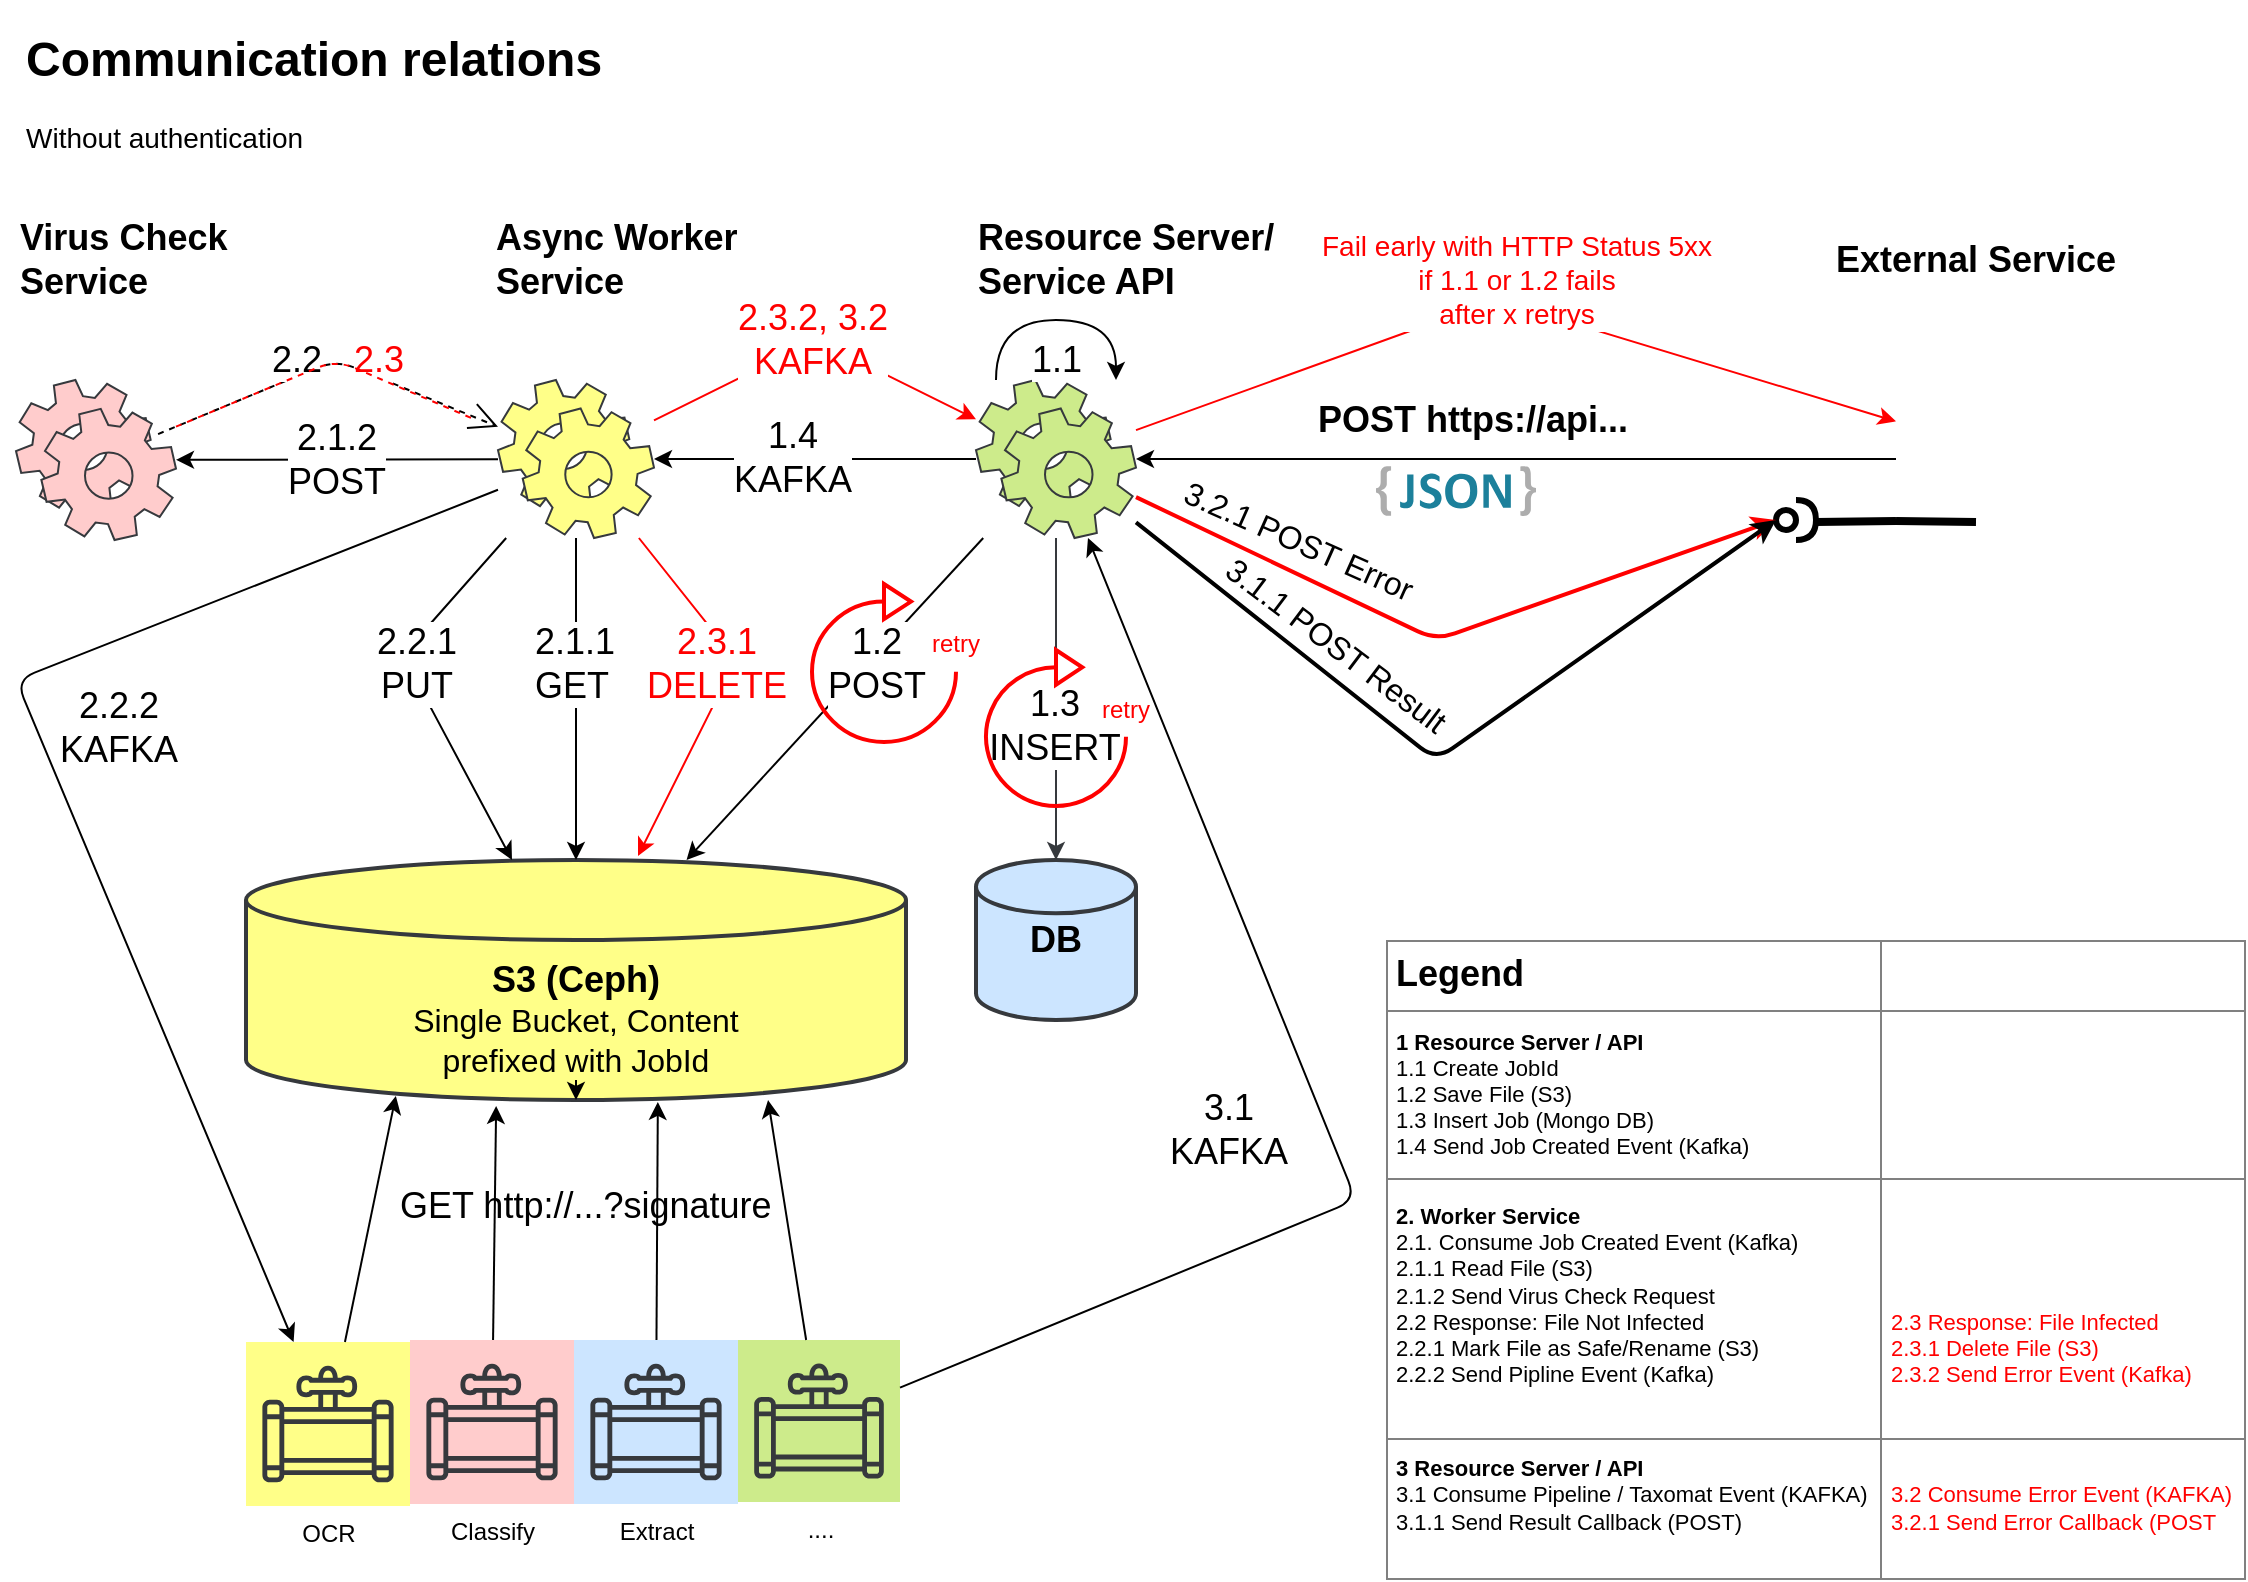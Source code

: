 <mxfile version="10.5.2" type="github"><diagram id="pUsWc8YfUP9eLvIAo4VV" name="Page-1"><mxGraphModel dx="1394" dy="867" grid="1" gridSize="10" guides="1" tooltips="1" connect="1" arrows="1" fold="1" page="1" pageScale="1" pageWidth="1169" pageHeight="827" math="0" shadow="0"><root><mxCell id="0"/><mxCell id="1" parent="0"/><mxCell id="aPzIEfLkQZ5ulvz9iJ0U-7" value="&lt;font style=&quot;font-size: 18px&quot;&gt;&lt;b&gt;DB&lt;/b&gt;&lt;/font&gt;" style="strokeWidth=2;html=1;shape=mxgraph.flowchart.database;whiteSpace=wrap;fillColor=#cce5ff;strokeColor=#36393d;" parent="1" vertex="1"><mxGeometry x="520" y="440" width="80" height="80" as="geometry"/></mxCell><mxCell id="aPzIEfLkQZ5ulvz9iJ0U-41" value="" style="shape=image;html=1;verticalAlign=top;verticalLabelPosition=bottom;labelBackgroundColor=#ffffff;imageAspect=0;aspect=fixed;image=https://cdn2.iconfinder.com/data/icons/picol-vector/32/server-128.png;imageBackground=none;" parent="1" vertex="1"><mxGeometry x="980" y="177.5" width="124" height="124" as="geometry"/></mxCell><mxCell id="aPzIEfLkQZ5ulvz9iJ0U-44" value="" style="shape=mxgraph.bpmn.service_task;html=1;outlineConnect=0;fillColor=#ffcccc;strokeColor=#36393d;" parent="1" vertex="1"><mxGeometry x="40" y="200" width="80" height="80" as="geometry"/></mxCell><mxCell id="aPzIEfLkQZ5ulvz9iJ0U-45" value="&lt;font style=&quot;font-size: 18px&quot;&gt;&lt;b&gt;S3 (Ceph)&lt;br&gt;&lt;/b&gt;&lt;/font&gt;" style="strokeWidth=2;html=1;shape=mxgraph.flowchart.database;whiteSpace=wrap;fillColor=#ffff88;strokeColor=#36393d;" parent="1" vertex="1"><mxGeometry x="155" y="440" width="330" height="120" as="geometry"/></mxCell><mxCell id="aPzIEfLkQZ5ulvz9iJ0U-47" value="" style="shape=mxgraph.bpmn.service_task;html=1;outlineConnect=0;fillColor=#cdeb8b;strokeColor=#36393d;gradientColor=none;" parent="1" vertex="1"><mxGeometry x="520" y="200" width="80" height="79" as="geometry"/></mxCell><mxCell id="aPzIEfLkQZ5ulvz9iJ0U-48" value="" style="shape=mxgraph.bpmn.service_task;html=1;outlineConnect=0;fillColor=#ffff88;strokeColor=#36393d;" parent="1" vertex="1"><mxGeometry x="281" y="200" width="78" height="79" as="geometry"/></mxCell><mxCell id="aPzIEfLkQZ5ulvz9iJ0U-14" value="OCR" style="outlineConnect=0;gradientDirection=north;dashed=0;verticalLabelPosition=bottom;verticalAlign=top;align=center;html=1;fontSize=12;fontStyle=0;aspect=fixed;shape=mxgraph.aws4.resourceIcon;resIcon=mxgraph.aws4.data_pipeline;fillColor=#ffff88;strokeColor=#36393d;" parent="1" vertex="1"><mxGeometry x="155" y="681" width="82" height="82" as="geometry"/></mxCell><mxCell id="aPzIEfLkQZ5ulvz9iJ0U-15" value="Classify" style="outlineConnect=0;gradientDirection=north;fillColor=#ffcccc;strokeColor=#36393d;dashed=0;verticalLabelPosition=bottom;verticalAlign=top;align=center;html=1;fontSize=12;fontStyle=0;aspect=fixed;shape=mxgraph.aws4.resourceIcon;resIcon=mxgraph.aws4.data_pipeline;" parent="1" vertex="1"><mxGeometry x="237" y="680" width="82" height="82" as="geometry"/></mxCell><mxCell id="aPzIEfLkQZ5ulvz9iJ0U-29" value="Extract" style="outlineConnect=0;gradientDirection=north;fillColor=#cce5ff;strokeColor=#36393d;dashed=0;verticalLabelPosition=bottom;verticalAlign=top;align=center;html=1;fontSize=12;fontStyle=0;aspect=fixed;shape=mxgraph.aws4.resourceIcon;resIcon=mxgraph.aws4.data_pipeline;" parent="1" vertex="1"><mxGeometry x="319" y="680" width="82" height="82" as="geometry"/></mxCell><mxCell id="aPzIEfLkQZ5ulvz9iJ0U-33" value="...." style="outlineConnect=0;gradientDirection=north;fillColor=#cdeb8b;strokeColor=#36393d;dashed=0;verticalLabelPosition=bottom;verticalAlign=top;align=center;html=1;fontSize=12;fontStyle=0;aspect=fixed;shape=mxgraph.aws4.resourceIcon;resIcon=mxgraph.aws4.data_pipeline;" parent="1" vertex="1"><mxGeometry x="401" y="680" width="81" height="81" as="geometry"/></mxCell><mxCell id="aPzIEfLkQZ5ulvz9iJ0U-58" value="" style="endArrow=classic;html=1;" parent="1" source="aPzIEfLkQZ5ulvz9iJ0U-41" target="aPzIEfLkQZ5ulvz9iJ0U-47" edge="1"><mxGeometry width="50" height="50" relative="1" as="geometry"><mxPoint x="740" y="400" as="sourcePoint"/><mxPoint x="790" y="350" as="targetPoint"/></mxGeometry></mxCell><mxCell id="aPzIEfLkQZ5ulvz9iJ0U-74" value="&lt;b&gt;&lt;font style=&quot;font-size: 18px&quot;&gt;POST https://api...&lt;/font&gt;&lt;/b&gt;" style="text;html=1;resizable=0;points=[];align=center;verticalAlign=middle;labelBackgroundColor=#ffffff;" parent="aPzIEfLkQZ5ulvz9iJ0U-58" vertex="1" connectable="0"><mxGeometry x="0.25" relative="1" as="geometry"><mxPoint x="25" y="-19.5" as="offset"/></mxGeometry></mxCell><mxCell id="aPzIEfLkQZ5ulvz9iJ0U-59" value="" style="endArrow=classic;html=1;fillColor=#cdeb8b;strokeColor=#36393d;comic=0;shadow=0;labelBackgroundColor=none;" parent="1" source="aPzIEfLkQZ5ulvz9iJ0U-47" target="aPzIEfLkQZ5ulvz9iJ0U-7" edge="1"><mxGeometry width="50" height="50" relative="1" as="geometry"><mxPoint x="630" y="380" as="sourcePoint"/><mxPoint x="680" y="330" as="targetPoint"/></mxGeometry></mxCell><mxCell id="aPzIEfLkQZ5ulvz9iJ0U-75" value="&lt;font style=&quot;font-size: 18px&quot;&gt;1.3&lt;br&gt;INSERT&lt;br&gt;&lt;/font&gt;" style="text;html=1;resizable=0;points=[];align=center;verticalAlign=middle;labelBackgroundColor=#ffffff;" parent="aPzIEfLkQZ5ulvz9iJ0U-59" vertex="1" connectable="0"><mxGeometry x="0.168" y="-1" relative="1" as="geometry"><mxPoint as="offset"/></mxGeometry></mxCell><mxCell id="aPzIEfLkQZ5ulvz9iJ0U-60" value="" style="endArrow=classic;html=1;" parent="1" source="aPzIEfLkQZ5ulvz9iJ0U-47" target="aPzIEfLkQZ5ulvz9iJ0U-45" edge="1"><mxGeometry width="50" height="50" relative="1" as="geometry"><mxPoint x="400" y="370" as="sourcePoint"/><mxPoint x="450" y="320" as="targetPoint"/></mxGeometry></mxCell><mxCell id="aPzIEfLkQZ5ulvz9iJ0U-77" value="&lt;font style=&quot;font-size: 18px&quot;&gt;1.2&lt;br&gt;POST&lt;br&gt;&lt;/font&gt;" style="text;html=1;resizable=0;points=[];align=center;verticalAlign=middle;labelBackgroundColor=#ffffff;" parent="aPzIEfLkQZ5ulvz9iJ0U-60" vertex="1" connectable="0"><mxGeometry x="-0.317" y="1" relative="1" as="geometry"><mxPoint x="-3.5" y="6.5" as="offset"/></mxGeometry></mxCell><mxCell id="aPzIEfLkQZ5ulvz9iJ0U-61" value="" style="endArrow=classic;html=1;" parent="1" source="aPzIEfLkQZ5ulvz9iJ0U-47" target="aPzIEfLkQZ5ulvz9iJ0U-48" edge="1"><mxGeometry width="50" height="50" relative="1" as="geometry"><mxPoint x="430" y="260" as="sourcePoint"/><mxPoint x="480" y="210" as="targetPoint"/></mxGeometry></mxCell><mxCell id="aPzIEfLkQZ5ulvz9iJ0U-78" value="&lt;font style=&quot;font-size: 18px&quot;&gt;1.4&lt;br&gt;KAFKA&lt;br&gt;&lt;/font&gt;" style="text;html=1;resizable=0;points=[];align=center;verticalAlign=middle;labelBackgroundColor=#ffffff;" parent="aPzIEfLkQZ5ulvz9iJ0U-61" vertex="1" connectable="0"><mxGeometry x="0.143" y="2" relative="1" as="geometry"><mxPoint y="-3" as="offset"/></mxGeometry></mxCell><mxCell id="aPzIEfLkQZ5ulvz9iJ0U-62" value="&lt;table border=&quot;1&quot; width=&quot;100%&quot; cellpadding=&quot;4&quot; style=&quot;width: 100% ; height: 100% ; border-collapse: collapse ; font-size: 11px&quot;&gt;&lt;tbody&gt;&lt;tr&gt;&lt;th align=&quot;center&quot; style=&quot;text-align: left&quot;&gt;&lt;b&gt;&lt;font style=&quot;font-size: 18px&quot;&gt;Legend&lt;/font&gt;&lt;/b&gt;&lt;/th&gt;&lt;td&gt;&lt;font style=&quot;font-size: 13px&quot;&gt;&lt;br&gt;&lt;/font&gt;&lt;/td&gt;&lt;/tr&gt;&lt;tr&gt;&lt;td align=&quot;center&quot;&gt;&lt;div style=&quot;text-align: left&quot;&gt;&lt;span style=&quot;text-align: left&quot;&gt;&lt;b&gt;&lt;font style=&quot;font-size: 11px&quot;&gt;1 Resource Server / API&lt;/font&gt;&lt;/b&gt;&lt;/span&gt;&lt;/div&gt;&lt;div style=&quot;text-align: left&quot;&gt;&lt;font style=&quot;font-size: 11px&quot;&gt;1.1 Create JobId&lt;/font&gt;&lt;/div&gt;&lt;div style=&quot;text-align: left&quot;&gt;&lt;span&gt;1.2 Save File (S3)&lt;/span&gt;&lt;br&gt;&lt;/div&gt;&lt;div style=&quot;text-align: left&quot;&gt;&lt;font style=&quot;font-size: 11px&quot;&gt;1.3 Insert Job (Mongo DB)&lt;br&gt;&lt;/font&gt;&lt;/div&gt;&lt;div style=&quot;text-align: left&quot;&gt;&lt;font style=&quot;font-size: 11px&quot;&gt;1.4 Send Job Created Event (Kafka)&lt;/font&gt;&lt;/div&gt;&lt;div style=&quot;text-align: left&quot;&gt;&lt;/div&gt;&lt;/td&gt;&lt;td&gt;&lt;font style=&quot;font-size: 11px&quot;&gt;&lt;br&gt;&lt;/font&gt;&lt;/td&gt;&lt;/tr&gt;&lt;tr&gt;&lt;td align=&quot;center&quot;&gt;&lt;div style=&quot;text-align: left&quot;&gt;&lt;font style=&quot;font-size: 11px&quot;&gt;&lt;b&gt;2. Worker Service&lt;/b&gt;&lt;br&gt;&lt;/font&gt;&lt;/div&gt;&lt;div style=&quot;text-align: left&quot;&gt;&lt;font style=&quot;font-size: 11px&quot;&gt;2.1. Consume Job Created Event (Kafka)&lt;/font&gt;&lt;/div&gt;&lt;div style=&quot;text-align: left&quot;&gt;&lt;span&gt;&lt;font style=&quot;font-size: 11px&quot;&gt;2.1.1 Read File (S3)&lt;/font&gt;&lt;/span&gt;&lt;/div&gt;&lt;div style=&quot;text-align: left&quot;&gt;&lt;font style=&quot;font-size: 11px&quot;&gt;2.1.2 Send Virus Check Request&lt;/font&gt;&lt;/div&gt;&lt;div style=&quot;text-align: left&quot;&gt;&lt;font style=&quot;font-size: 11px&quot;&gt;2.2 Response: File Not Infected&lt;/font&gt;&lt;/div&gt;&lt;div style=&quot;text-align: left&quot;&gt;&lt;span&gt;&lt;font style=&quot;font-size: 11px&quot;&gt;2.2.1 Mark File as Safe/Rename (S3)&lt;/font&gt;&lt;/span&gt;&lt;/div&gt;&lt;div style=&quot;text-align: left&quot;&gt;&lt;font style=&quot;font-size: 11px&quot;&gt;2.2.2 Send Pipline Event (Kafka)&lt;/font&gt;&lt;/div&gt;&lt;div style=&quot;text-align: left&quot;&gt;&lt;font style=&quot;font-size: 11px&quot;&gt;&lt;br&gt;&lt;/font&gt;&lt;/div&gt;&lt;/td&gt;&lt;td&gt;&lt;div&gt;&lt;font color=&quot;#ff0000&quot; style=&quot;font-size: 11px&quot;&gt;&lt;br&gt;&lt;/font&gt;&lt;/div&gt;&lt;div&gt;&lt;font color=&quot;#ff0000&quot; style=&quot;font-size: 11px&quot;&gt;&lt;br&gt;&lt;/font&gt;&lt;/div&gt;&lt;div&gt;&lt;font color=&quot;#ff0000&quot; style=&quot;font-size: 11px&quot;&gt;&lt;br&gt;&lt;/font&gt;&lt;/div&gt;&lt;div&gt;&lt;font style=&quot;font-size: 11px&quot;&gt;&lt;span style=&quot;color: rgb(255 , 0 , 0)&quot;&gt;2.3 Response: File Infected&lt;/span&gt;&lt;br&gt;&lt;/font&gt;&lt;/div&gt;&lt;div&gt;&lt;font color=&quot;#ff0000&quot; style=&quot;font-size: 11px&quot;&gt;2.3.1 Delete File (S3)&lt;/font&gt;&lt;/div&gt;&lt;div&gt;&lt;font color=&quot;#ff0000&quot; style=&quot;font-size: 11px&quot;&gt;2.3.2 Send Error Event (Kafka)&lt;/font&gt;&lt;/div&gt;&lt;/td&gt;&lt;/tr&gt;&lt;tr&gt;&lt;td&gt;&lt;div&gt;&lt;b&gt;&lt;font style=&quot;font-size: 11px&quot;&gt;3 Resource Server / API&lt;/font&gt;&lt;/b&gt;&lt;/div&gt;&lt;div&gt;&lt;font style=&quot;font-size: 11px&quot;&gt;3.1 Consume Pipeline / Taxomat Event (KAFKA)&lt;/font&gt;&lt;/div&gt;&lt;div&gt;&lt;font style=&quot;font-size: 11px&quot;&gt;3.1.1 Send Result Callback (POST)&lt;/font&gt;&lt;/div&gt;&lt;div&gt;&lt;font style=&quot;font-size: 11px&quot;&gt;&lt;br&gt;&lt;/font&gt;&lt;/div&gt;&lt;/td&gt;&lt;td&gt;&lt;div&gt;&lt;font style=&quot;font-size: 11px&quot;&gt;&lt;br&gt;&lt;/font&gt;&lt;/div&gt;&lt;div&gt;&lt;font color=&quot;#ff0000&quot; style=&quot;font-size: 11px&quot;&gt;3.2 Consume Error Event (KAFKA)&lt;/font&gt;&lt;/div&gt;&lt;div&gt;&lt;font color=&quot;#ff0000&quot; style=&quot;font-size: 11px&quot;&gt;3.2.1 Send Error Callback (POST&lt;/font&gt;&lt;/div&gt;&lt;div&gt;&lt;font color=&quot;#ff0000&quot; style=&quot;font-size: 11px&quot;&gt;&lt;br&gt;&lt;/font&gt;&lt;/div&gt;&lt;/td&gt;&lt;/tr&gt;&lt;/tbody&gt;&lt;/table&gt;" style="text;html=1;strokeColor=none;fillColor=none;overflow=fill;" parent="1" vertex="1"><mxGeometry x="725" y="480" width="430" height="320" as="geometry"/></mxCell><mxCell id="aPzIEfLkQZ5ulvz9iJ0U-65" value="&lt;div style=&quot;text-align: left&quot;&gt;&lt;span&gt;&lt;b&gt;&lt;font style=&quot;font-size: 18px&quot;&gt;Resource Server/ Service API&lt;/font&gt;&lt;/b&gt;&lt;/span&gt;&lt;/div&gt;" style="text;html=1;strokeColor=none;fillColor=none;align=center;verticalAlign=middle;whiteSpace=wrap;rounded=0;" parent="1" vertex="1"><mxGeometry x="520" y="120" width="160" height="40" as="geometry"/></mxCell><mxCell id="aPzIEfLkQZ5ulvz9iJ0U-67" value="" style="endArrow=classic;html=1;shadow=0;strokeColor=#FF0000;" parent="1" source="aPzIEfLkQZ5ulvz9iJ0U-47" target="aPzIEfLkQZ5ulvz9iJ0U-41" edge="1"><mxGeometry width="50" height="50" relative="1" as="geometry"><mxPoint x="610" y="180" as="sourcePoint"/><mxPoint x="890" y="170" as="targetPoint"/><Array as="points"><mxPoint x="780" y="160"/></Array></mxGeometry></mxCell><mxCell id="aPzIEfLkQZ5ulvz9iJ0U-84" value="&lt;font color=&quot;#ff0000&quot; style=&quot;font-size: 14px&quot;&gt;Fail early with HTTP Status 5xx&lt;br&gt;&lt;/font&gt;&lt;font color=&quot;#ff0000&quot; style=&quot;font-size: 14px&quot;&gt;&lt;font style=&quot;font-size: 14px&quot;&gt;if 1.1 or 1.2 fails&lt;br&gt;after x retrys&lt;/font&gt;&lt;br&gt;&lt;/font&gt;" style="text;html=1;resizable=0;points=[];align=center;verticalAlign=middle;labelBackgroundColor=#ffffff;" parent="aPzIEfLkQZ5ulvz9iJ0U-67" vertex="1" connectable="0"><mxGeometry x="-0.142" y="-1" relative="1" as="geometry"><mxPoint x="28" y="-17.5" as="offset"/></mxGeometry></mxCell><mxCell id="aPzIEfLkQZ5ulvz9iJ0U-70" value="" style="endArrow=classic;html=1;shadow=0;strokeColor=#000000;" parent="1" source="aPzIEfLkQZ5ulvz9iJ0U-48" target="aPzIEfLkQZ5ulvz9iJ0U-44" edge="1"><mxGeometry width="50" height="50" relative="1" as="geometry"><mxPoint x="200" y="300" as="sourcePoint"/><mxPoint x="250" y="250" as="targetPoint"/></mxGeometry></mxCell><mxCell id="aPzIEfLkQZ5ulvz9iJ0U-90" value="&lt;font style=&quot;font-size: 18px&quot;&gt;2.1.2&lt;br&gt;POST&lt;br&gt;&lt;/font&gt;" style="text;html=1;resizable=0;points=[];align=center;verticalAlign=middle;labelBackgroundColor=#ffffff;" parent="aPzIEfLkQZ5ulvz9iJ0U-70" vertex="1" connectable="0"><mxGeometry x="-0.205" y="-2" relative="1" as="geometry"><mxPoint x="-17" y="2" as="offset"/></mxGeometry></mxCell><mxCell id="aPzIEfLkQZ5ulvz9iJ0U-72" value="" style="endArrow=classic;html=1;shadow=0;strokeColor=#000000;" parent="1" source="aPzIEfLkQZ5ulvz9iJ0U-48" target="aPzIEfLkQZ5ulvz9iJ0U-45" edge="1"><mxGeometry width="50" height="50" relative="1" as="geometry"><mxPoint x="170" y="410" as="sourcePoint"/><mxPoint x="220" y="360" as="targetPoint"/></mxGeometry></mxCell><mxCell id="aPzIEfLkQZ5ulvz9iJ0U-85" value="&lt;div style=&quot;text-align: left ; font-size: 18px&quot;&gt;&lt;font style=&quot;font-size: 18px&quot;&gt;2.1.1&lt;/font&gt;&lt;/div&gt;&lt;div style=&quot;text-align: left ; font-size: 18px&quot;&gt;GET&lt;/div&gt;" style="text;html=1;resizable=0;points=[];align=center;verticalAlign=middle;labelBackgroundColor=#ffffff;" parent="aPzIEfLkQZ5ulvz9iJ0U-72" vertex="1" connectable="0"><mxGeometry x="0.168" relative="1" as="geometry"><mxPoint x="-1" y="-31.5" as="offset"/></mxGeometry></mxCell><mxCell id="aPzIEfLkQZ5ulvz9iJ0U-76" value="&lt;div style=&quot;text-align: left&quot;&gt;&lt;span&gt;&lt;b&gt;&lt;font style=&quot;font-size: 18px&quot;&gt;Async Worker Service&lt;/font&gt;&lt;/b&gt;&lt;/span&gt;&lt;/div&gt;" style="text;html=1;strokeColor=none;fillColor=none;align=left;verticalAlign=middle;whiteSpace=wrap;rounded=0;" parent="1" vertex="1"><mxGeometry x="278" y="120" width="160" height="40" as="geometry"/></mxCell><mxCell id="aPzIEfLkQZ5ulvz9iJ0U-82" value="&lt;div style=&quot;text-align: left&quot;&gt;&lt;span&gt;&lt;b&gt;&lt;font style=&quot;font-size: 18px&quot;&gt;Virus Check Service&lt;/font&gt;&lt;/b&gt;&lt;/span&gt;&lt;/div&gt;" style="text;html=1;strokeColor=none;fillColor=none;align=left;verticalAlign=middle;whiteSpace=wrap;rounded=0;" parent="1" vertex="1"><mxGeometry x="40" y="120" width="160" height="40" as="geometry"/></mxCell><mxCell id="aPzIEfLkQZ5ulvz9iJ0U-83" value="" style="dashed=0;outlineConnect=0;html=1;align=center;labelPosition=center;verticalLabelPosition=bottom;verticalAlign=top;shape=mxgraph.weblogos.json_2" parent="1" vertex="1"><mxGeometry x="720" y="243" width="80" height="25" as="geometry"/></mxCell><mxCell id="aPzIEfLkQZ5ulvz9iJ0U-95" value="&lt;div style=&quot;text-align: left&quot;&gt;&lt;span&gt;&lt;b&gt;&lt;font style=&quot;font-size: 18px&quot;&gt;External Service&lt;/font&gt;&lt;/b&gt;&lt;/span&gt;&lt;/div&gt;" style="text;html=1;strokeColor=none;fillColor=none;align=center;verticalAlign=middle;whiteSpace=wrap;rounded=0;" parent="1" vertex="1"><mxGeometry x="940" y="120" width="160" height="40" as="geometry"/></mxCell><mxCell id="aPzIEfLkQZ5ulvz9iJ0U-101" value="" style="endArrow=classic;html=1;shadow=0;labelBackgroundColor=none;strokeColor=#000000;" parent="1" source="aPzIEfLkQZ5ulvz9iJ0U-48" target="aPzIEfLkQZ5ulvz9iJ0U-45" edge="1"><mxGeometry width="50" height="50" relative="1" as="geometry"><mxPoint x="200" y="400" as="sourcePoint"/><mxPoint x="250" y="350" as="targetPoint"/><Array as="points"><mxPoint x="240" y="330"/><mxPoint x="240" y="350"/></Array></mxGeometry></mxCell><mxCell id="aPzIEfLkQZ5ulvz9iJ0U-104" value="&lt;font style=&quot;font-size: 18px&quot;&gt;2.2.1&lt;br&gt;PUT&lt;br&gt;&lt;/font&gt;" style="text;html=1;resizable=0;points=[];align=center;verticalAlign=middle;labelBackgroundColor=#ffffff;" parent="aPzIEfLkQZ5ulvz9iJ0U-101" vertex="1" connectable="0"><mxGeometry x="0.176" relative="1" as="geometry"><mxPoint x="-11.5" y="-29.5" as="offset"/></mxGeometry></mxCell><mxCell id="aPzIEfLkQZ5ulvz9iJ0U-105" value="" style="endArrow=classic;html=1;shadow=0;labelBackgroundColor=none;strokeColor=#FF0000;" parent="1" source="aPzIEfLkQZ5ulvz9iJ0U-48" edge="1"><mxGeometry width="50" height="50" relative="1" as="geometry"><mxPoint x="390" y="330" as="sourcePoint"/><mxPoint x="351" y="438" as="targetPoint"/><Array as="points"><mxPoint x="400" y="340"/></Array></mxGeometry></mxCell><mxCell id="aPzIEfLkQZ5ulvz9iJ0U-107" value="&lt;font style=&quot;font-size: 18px&quot; color=&quot;#ff0000&quot;&gt;2.3.1&lt;br&gt;DELETE&lt;br&gt;&lt;/font&gt;" style="text;html=1;resizable=0;points=[];align=center;verticalAlign=middle;labelBackgroundColor=#ffffff;" parent="aPzIEfLkQZ5ulvz9iJ0U-105" vertex="1" connectable="0"><mxGeometry x="-0.169" y="-18" relative="1" as="geometry"><mxPoint x="6" y="9.5" as="offset"/></mxGeometry></mxCell><mxCell id="aPzIEfLkQZ5ulvz9iJ0U-108" value="" style="endArrow=classic;html=1;shadow=0;labelBackgroundColor=none;strokeColor=#FF0000;" parent="1" source="aPzIEfLkQZ5ulvz9iJ0U-48" target="aPzIEfLkQZ5ulvz9iJ0U-47" edge="1"><mxGeometry width="50" height="50" relative="1" as="geometry"><mxPoint x="390" y="230" as="sourcePoint"/><mxPoint x="440" y="180" as="targetPoint"/><Array as="points"><mxPoint x="440" y="180"/></Array></mxGeometry></mxCell><mxCell id="aPzIEfLkQZ5ulvz9iJ0U-109" value="&lt;font style=&quot;font-size: 18px&quot; color=&quot;#ff0000&quot;&gt;2.3.2, 3.2&lt;br&gt;KAFKA&lt;br&gt;&lt;/font&gt;" style="text;html=1;resizable=0;points=[];align=center;verticalAlign=middle;labelBackgroundColor=#ffffff;" parent="aPzIEfLkQZ5ulvz9iJ0U-108" vertex="1" connectable="0"><mxGeometry x="-0.153" y="3" relative="1" as="geometry"><mxPoint x="12" y="-3.5" as="offset"/></mxGeometry></mxCell><mxCell id="aPzIEfLkQZ5ulvz9iJ0U-114" value="" style="endArrow=classic;html=1;shadow=0;labelBackgroundColor=none;strokeColor=#000000;" parent="1" source="aPzIEfLkQZ5ulvz9iJ0U-33" target="aPzIEfLkQZ5ulvz9iJ0U-47" edge="1"><mxGeometry width="50" height="50" relative="1" as="geometry"><mxPoint x="490" y="720" as="sourcePoint"/><mxPoint x="630" y="320" as="targetPoint"/><Array as="points"><mxPoint x="710" y="610"/></Array></mxGeometry></mxCell><mxCell id="aPzIEfLkQZ5ulvz9iJ0U-115" value="&lt;font style=&quot;font-size: 18px&quot;&gt;3.1&lt;br&gt;KAFKA&lt;/font&gt;" style="text;html=1;resizable=0;points=[];align=center;verticalAlign=middle;labelBackgroundColor=#ffffff;" parent="aPzIEfLkQZ5ulvz9iJ0U-114" vertex="1" connectable="0"><mxGeometry x="0.038" y="3" relative="1" as="geometry"><mxPoint x="-36.5" y="25.5" as="offset"/></mxGeometry></mxCell><mxCell id="aPzIEfLkQZ5ulvz9iJ0U-116" value="" style="endArrow=classic;html=1;shadow=0;labelBackgroundColor=none;strokeColor=#000000;" parent="1" source="aPzIEfLkQZ5ulvz9iJ0U-48" target="aPzIEfLkQZ5ulvz9iJ0U-14" edge="1"><mxGeometry width="50" height="50" relative="1" as="geometry"><mxPoint x="110" y="360" as="sourcePoint"/><mxPoint x="90" y="800" as="targetPoint"/><Array as="points"><mxPoint x="40" y="350"/></Array></mxGeometry></mxCell><mxCell id="aPzIEfLkQZ5ulvz9iJ0U-117" value="&lt;font style=&quot;font-size: 18px&quot;&gt;2.2.2&lt;br&gt;KAFKA&lt;/font&gt;&lt;br&gt;" style="text;html=1;resizable=0;points=[];align=center;verticalAlign=middle;labelBackgroundColor=#ffffff;" parent="aPzIEfLkQZ5ulvz9iJ0U-116" vertex="1" connectable="0"><mxGeometry x="-0.135" y="24" relative="1" as="geometry"><mxPoint x="25" y="25" as="offset"/></mxGeometry></mxCell><mxCell id="aPzIEfLkQZ5ulvz9iJ0U-129" style="edgeStyle=none;comic=0;orthogonalLoop=1;jettySize=auto;html=1;shadow=0;labelBackgroundColor=none;strokeColor=#000000;" parent="1" source="aPzIEfLkQZ5ulvz9iJ0U-128" target="aPzIEfLkQZ5ulvz9iJ0U-45" edge="1"><mxGeometry relative="1" as="geometry"/></mxCell><mxCell id="aPzIEfLkQZ5ulvz9iJ0U-128" value="&lt;font style=&quot;font-size: 16px&quot;&gt;Single Bucket, Content prefixed with JobId&lt;/font&gt;" style="text;html=1;strokeColor=none;fillColor=none;align=center;verticalAlign=middle;whiteSpace=wrap;rounded=0;labelBackgroundColor=none;" parent="1" vertex="1"><mxGeometry x="210" y="510" width="220" height="40" as="geometry"/></mxCell><mxCell id="aPzIEfLkQZ5ulvz9iJ0U-130" value="" style="endArrow=classic;html=1;shadow=0;labelBackgroundColor=none;strokeColor=#000000;entryX=0.227;entryY=0.983;entryDx=0;entryDy=0;entryPerimeter=0;" parent="1" source="aPzIEfLkQZ5ulvz9iJ0U-14" target="aPzIEfLkQZ5ulvz9iJ0U-45" edge="1"><mxGeometry width="50" height="50" relative="1" as="geometry"><mxPoint x="200" y="650" as="sourcePoint"/><mxPoint x="250" y="600" as="targetPoint"/></mxGeometry></mxCell><mxCell id="aPzIEfLkQZ5ulvz9iJ0U-131" value="" style="endArrow=classic;html=1;shadow=0;labelBackgroundColor=none;strokeColor=#000000;entryX=0.379;entryY=1.025;entryDx=0;entryDy=0;entryPerimeter=0;" parent="1" source="aPzIEfLkQZ5ulvz9iJ0U-15" target="aPzIEfLkQZ5ulvz9iJ0U-45" edge="1"><mxGeometry width="50" height="50" relative="1" as="geometry"><mxPoint x="260" y="650" as="sourcePoint"/><mxPoint x="310" y="600" as="targetPoint"/></mxGeometry></mxCell><mxCell id="aPzIEfLkQZ5ulvz9iJ0U-132" value="" style="endArrow=classic;html=1;shadow=0;labelBackgroundColor=none;strokeColor=#000000;entryX=0.624;entryY=1.008;entryDx=0;entryDy=0;entryPerimeter=0;" parent="1" source="aPzIEfLkQZ5ulvz9iJ0U-29" target="aPzIEfLkQZ5ulvz9iJ0U-45" edge="1"><mxGeometry width="50" height="50" relative="1" as="geometry"><mxPoint x="340" y="690" as="sourcePoint"/><mxPoint x="354" y="610" as="targetPoint"/></mxGeometry></mxCell><mxCell id="aPzIEfLkQZ5ulvz9iJ0U-133" value="" style="endArrow=classic;html=1;shadow=0;labelBackgroundColor=none;strokeColor=#000000;entryX=0.791;entryY=1;entryDx=0;entryDy=0;entryPerimeter=0;" parent="1" source="aPzIEfLkQZ5ulvz9iJ0U-33" target="aPzIEfLkQZ5ulvz9iJ0U-45" edge="1"><mxGeometry width="50" height="50" relative="1" as="geometry"><mxPoint x="420" y="680" as="sourcePoint"/><mxPoint x="470" y="630" as="targetPoint"/></mxGeometry></mxCell><mxCell id="aPzIEfLkQZ5ulvz9iJ0U-140" value="" style="html=1;elbow=vertical;verticalAlign=bottom;endArrow=open;rounded=1;labelBackgroundColor=none;endSize=12;shadow=0;strokeColor=#000000;exitX=0.888;exitY=0.338;exitDx=0;exitDy=0;exitPerimeter=0;dashed=1;" parent="1" source="aPzIEfLkQZ5ulvz9iJ0U-44" target="aPzIEfLkQZ5ulvz9iJ0U-48" edge="1"><mxGeometry x="-0.354" y="15" relative="1" as="geometry"><mxPoint x="367" y="100" as="targetPoint"/><mxPoint x="170" y="207" as="sourcePoint"/><Array as="points"><mxPoint x="200" y="190"/></Array><mxPoint y="-1" as="offset"/></mxGeometry></mxCell><mxCell id="aPzIEfLkQZ5ulvz9iJ0U-146" value="&lt;font style=&quot;font-size: 18px&quot;&gt;2.2&lt;/font&gt;" style="text;html=1;resizable=0;points=[];align=center;verticalAlign=middle;labelBackgroundColor=#ffffff;" parent="aPzIEfLkQZ5ulvz9iJ0U-140" vertex="1" connectable="0"><mxGeometry x="-0.251" y="2" relative="1" as="geometry"><mxPoint x="6" y="-8.5" as="offset"/></mxGeometry></mxCell><mxCell id="aPzIEfLkQZ5ulvz9iJ0U-147" value="&lt;font color=&quot;#ff0000&quot; style=&quot;font-size: 18px&quot;&gt;2.3&lt;/font&gt;" style="text;html=1;resizable=0;points=[];align=center;verticalAlign=middle;labelBackgroundColor=#ffffff;" parent="aPzIEfLkQZ5ulvz9iJ0U-140" vertex="1" connectable="0"><mxGeometry x="0.048" y="-18" relative="1" as="geometry"><mxPoint x="27" y="-16.5" as="offset"/></mxGeometry></mxCell><mxCell id="aPzIEfLkQZ5ulvz9iJ0U-149" value="" style="endArrow=none;html=1;shadow=0;dashed=1;labelBackgroundColor=none;strokeColor=#FF0000;endFill=0;" parent="1" source="aPzIEfLkQZ5ulvz9iJ0U-44" edge="1"><mxGeometry width="50" height="50" relative="1" as="geometry"><mxPoint x="-250" y="330" as="sourcePoint"/><mxPoint x="270" y="220" as="targetPoint"/><Array as="points"><mxPoint x="200" y="190"/></Array></mxGeometry></mxCell><mxCell id="aPzIEfLkQZ5ulvz9iJ0U-152" value="&lt;h1&gt;&lt;font style=&quot;font-size: 24px&quot;&gt;Communication relations&lt;/font&gt;&lt;/h1&gt;&lt;p&gt;&lt;font style=&quot;font-size: 14px&quot;&gt;Without authentication&lt;/font&gt;&lt;/p&gt;" style="text;html=1;strokeColor=none;fillColor=none;spacing=5;spacingTop=-20;whiteSpace=wrap;overflow=hidden;rounded=0;labelBackgroundColor=none;align=left;" parent="1" vertex="1"><mxGeometry x="40" y="20" width="540" height="70" as="geometry"/></mxCell><mxCell id="aPzIEfLkQZ5ulvz9iJ0U-155" value="" style="shape=providedRequiredInterface;html=1;verticalLabelPosition=bottom;labelBackgroundColor=none;strokeColor=#000000;fillColor=none;align=left;strokeWidth=3;" parent="1" vertex="1"><mxGeometry x="920" y="260" width="20" height="20" as="geometry"/></mxCell><mxCell id="aPzIEfLkQZ5ulvz9iJ0U-157" value="" style="endArrow=none;html=1;shadow=0;labelBackgroundColor=none;strokeColor=#000000;strokeWidth=4;endFill=0;entryX=0;entryY=0.75;entryDx=0;entryDy=0;" parent="1" target="aPzIEfLkQZ5ulvz9iJ0U-41" edge="1"><mxGeometry width="50" height="50" relative="1" as="geometry"><mxPoint x="940" y="271" as="sourcePoint"/><mxPoint x="1030" y="301.5" as="targetPoint"/></mxGeometry></mxCell><mxCell id="aPzIEfLkQZ5ulvz9iJ0U-161" style="edgeStyle=none;rounded=1;comic=0;orthogonalLoop=1;jettySize=auto;html=1;exitX=0;exitY=0.75;exitDx=0;exitDy=0;shadow=0;labelBackgroundColor=none;endArrow=none;endFill=0;strokeColor=#000000;strokeWidth=4;" parent="1" source="aPzIEfLkQZ5ulvz9iJ0U-41" edge="1"><mxGeometry relative="1" as="geometry"><mxPoint x="1020" y="271" as="targetPoint"/></mxGeometry></mxCell><mxCell id="aPzIEfLkQZ5ulvz9iJ0U-164" value="" style="endArrow=classic;html=1;shadow=0;labelBackgroundColor=none;strokeColor=#FF0000;strokeWidth=2;entryX=0;entryY=0.5;entryDx=0;entryDy=0;entryPerimeter=0;" parent="1" source="aPzIEfLkQZ5ulvz9iJ0U-47" target="aPzIEfLkQZ5ulvz9iJ0U-155" edge="1"><mxGeometry width="50" height="50" relative="1" as="geometry"><mxPoint x="650" y="320" as="sourcePoint"/><mxPoint x="700" y="270" as="targetPoint"/><Array as="points"><mxPoint x="750" y="330"/></Array></mxGeometry></mxCell><mxCell id="aPzIEfLkQZ5ulvz9iJ0U-165" value="&lt;font&gt;&lt;font style=&quot;font-size: 16px&quot;&gt;3.2.1 POST Error&lt;/font&gt;&lt;br&gt;&lt;/font&gt;" style="text;html=1;resizable=0;points=[];align=center;verticalAlign=middle;labelBackgroundColor=#ffffff;rotation=24;" parent="aPzIEfLkQZ5ulvz9iJ0U-164" vertex="1" connectable="0"><mxGeometry x="-0.079" y="-1" relative="1" as="geometry"><mxPoint x="-63" y="-48" as="offset"/></mxGeometry></mxCell><mxCell id="aPzIEfLkQZ5ulvz9iJ0U-166" value="" style="endArrow=classic;html=1;shadow=0;labelBackgroundColor=none;strokeColor=#000000;strokeWidth=2;entryX=0;entryY=0.5;entryDx=0;entryDy=0;entryPerimeter=0;" parent="1" source="aPzIEfLkQZ5ulvz9iJ0U-47" target="aPzIEfLkQZ5ulvz9iJ0U-155" edge="1"><mxGeometry width="50" height="50" relative="1" as="geometry"><mxPoint x="760" y="460" as="sourcePoint"/><mxPoint x="810" y="410" as="targetPoint"/><Array as="points"><mxPoint x="750" y="390"/></Array></mxGeometry></mxCell><mxCell id="aPzIEfLkQZ5ulvz9iJ0U-167" value="&lt;font style=&quot;font-size: 16px&quot;&gt;3.1.1 POST Result&lt;/font&gt;" style="text;html=1;resizable=0;points=[];align=center;verticalAlign=middle;labelBackgroundColor=#ffffff;rotation=37;" parent="aPzIEfLkQZ5ulvz9iJ0U-166" vertex="1" connectable="0"><mxGeometry x="-0.041" y="21" relative="1" as="geometry"><mxPoint x="-38.5" y="-41" as="offset"/></mxGeometry></mxCell><mxCell id="aPzIEfLkQZ5ulvz9iJ0U-168" value="" style="shape=image;html=1;verticalAlign=top;verticalLabelPosition=bottom;labelBackgroundColor=#ffffff;imageAspect=0;aspect=fixed;image=https://cdn2.iconfinder.com/data/icons/files-folders-3/24/files-folders-48-128.png;strokeColor=#000000;strokeWidth=3;fillColor=none;align=left;" parent="1" vertex="1"><mxGeometry x="807" y="243" width="34" height="34" as="geometry"/></mxCell><mxCell id="aPzIEfLkQZ5ulvz9iJ0U-171" value="&lt;font color=&quot;#ff0000&quot;&gt;retry&lt;/font&gt;" style="text;html=1;strokeColor=none;fillColor=none;align=center;verticalAlign=middle;whiteSpace=wrap;rounded=0;labelBackgroundColor=none;" parent="1" vertex="1"><mxGeometry x="490" y="321.5" width="40" height="20" as="geometry"/></mxCell><mxCell id="aPzIEfLkQZ5ulvz9iJ0U-188" value="&lt;font style=&quot;font-size: 18px&quot;&gt;GET http://...?signature&lt;/font&gt;" style="text;html=1;resizable=0;points=[];autosize=1;align=left;verticalAlign=top;spacingTop=-4;" parent="1" vertex="1"><mxGeometry x="230" y="600" width="200" height="20" as="geometry"/></mxCell><mxCell id="S_kk5DzDN9KmAoOxVSR_-1" value="&lt;font color=&quot;#ff0000&quot;&gt;retry&lt;/font&gt;" style="text;html=1;strokeColor=none;fillColor=none;align=center;verticalAlign=middle;whiteSpace=wrap;rounded=0;labelBackgroundColor=none;" vertex="1" parent="1"><mxGeometry x="575" y="354.5" width="40" height="20" as="geometry"/></mxCell><mxCell id="S_kk5DzDN9KmAoOxVSR_-10" value="" style="endArrow=classic;html=1;edgeStyle=orthogonalEdgeStyle;curved=1;" edge="1" parent="1" source="aPzIEfLkQZ5ulvz9iJ0U-47" target="aPzIEfLkQZ5ulvz9iJ0U-47"><mxGeometry width="50" height="50" relative="1" as="geometry"><mxPoint x="30" y="870" as="sourcePoint"/><mxPoint x="500" y="850" as="targetPoint"/><Array as="points"><mxPoint x="530" y="170"/></Array></mxGeometry></mxCell><mxCell id="S_kk5DzDN9KmAoOxVSR_-11" value="&lt;font style=&quot;font-size: 18px&quot;&gt;1.1&lt;/font&gt;" style="text;html=1;resizable=0;points=[];align=center;verticalAlign=middle;labelBackgroundColor=#ffffff;" vertex="1" connectable="0" parent="S_kk5DzDN9KmAoOxVSR_-10"><mxGeometry x="-0.65" y="-10" relative="1" as="geometry"><mxPoint x="20" y="11" as="offset"/></mxGeometry></mxCell><mxCell id="aPzIEfLkQZ5ulvz9iJ0U-99" value="" style="html=1;verticalLabelPosition=bottom;align=center;labelBackgroundColor=none;verticalAlign=top;strokeWidth=2;strokeColor=#FF0000;fillColor=none;shadow=0;dashed=0;shape=mxgraph.ios7.icons.reload;rotation=0;" parent="1" vertex="1"><mxGeometry x="438" y="302" width="72" height="79" as="geometry"/></mxCell><mxCell id="aPzIEfLkQZ5ulvz9iJ0U-96" value="" style="html=1;verticalLabelPosition=bottom;align=center;labelBackgroundColor=none;verticalAlign=top;strokeWidth=2;strokeColor=#FF0000;fillColor=none;shadow=0;dashed=0;shape=mxgraph.ios7.icons.reload;rotation=0;" parent="1" vertex="1"><mxGeometry x="525" y="335" width="70" height="78" as="geometry"/></mxCell></root></mxGraphModel></diagram></mxfile>